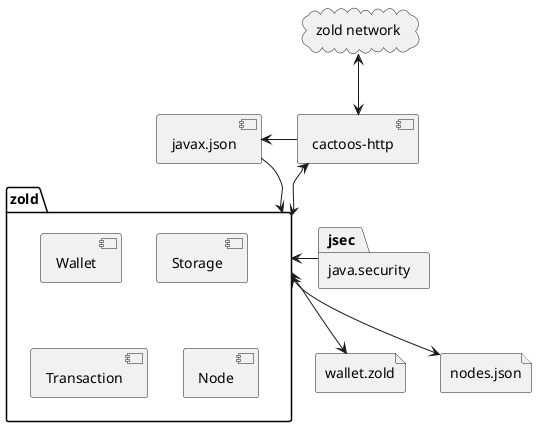 @startuml
cloud "zold network" as network
component "javax.json" as json
package "java.security" as jsec
component "cactoos-http" as http
package "zold" as zold {
  component Wallet
  component Storage
  component Transaction
  component Node
}
file wallet.zold
file nodes.json
network <-down-> http
http -left-> json
http <-down-> zold
json -down-> zold
zold <-right- jsec
zold <-down-> wallet.zold
zold <-down-> nodes.json
@enduml
